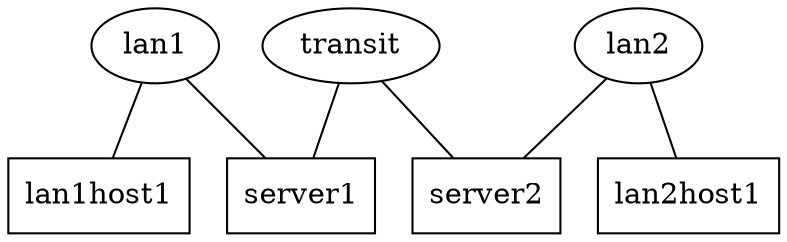 strict graph  {
transit;
lan1;
lan2;
lan1host1 [shape=box];
lan2host1 [shape=box];
server1 [shape=box];
server2 [shape=box];
transit -- server1;
transit -- server2;
lan1 -- lan1host1;
lan1 -- server1;
lan2 -- lan2host1;
lan2 -- server2;
}

